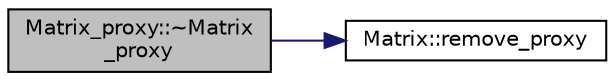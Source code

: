 digraph "Matrix_proxy::~Matrix_proxy"
{
 // LATEX_PDF_SIZE
  edge [fontname="Helvetica",fontsize="10",labelfontname="Helvetica",labelfontsize="10"];
  node [fontname="Helvetica",fontsize="10",shape=record];
  rankdir="LR";
  Node1 [label="Matrix_proxy::~Matrix\l_proxy",height=0.2,width=0.4,color="black", fillcolor="grey75", style="filled", fontcolor="black",tooltip="Proxy destructor."];
  Node1 -> Node2 [color="midnightblue",fontsize="10",style="solid",fontname="Helvetica"];
  Node2 [label="Matrix::remove_proxy",height=0.2,width=0.4,color="black", fillcolor="white", style="filled",URL="$classMatrix.html#a77bbd6a5ea75d574c718385852105b12",tooltip="Unlink proxy object with this Matrix using erase-remove idiom."];
}

